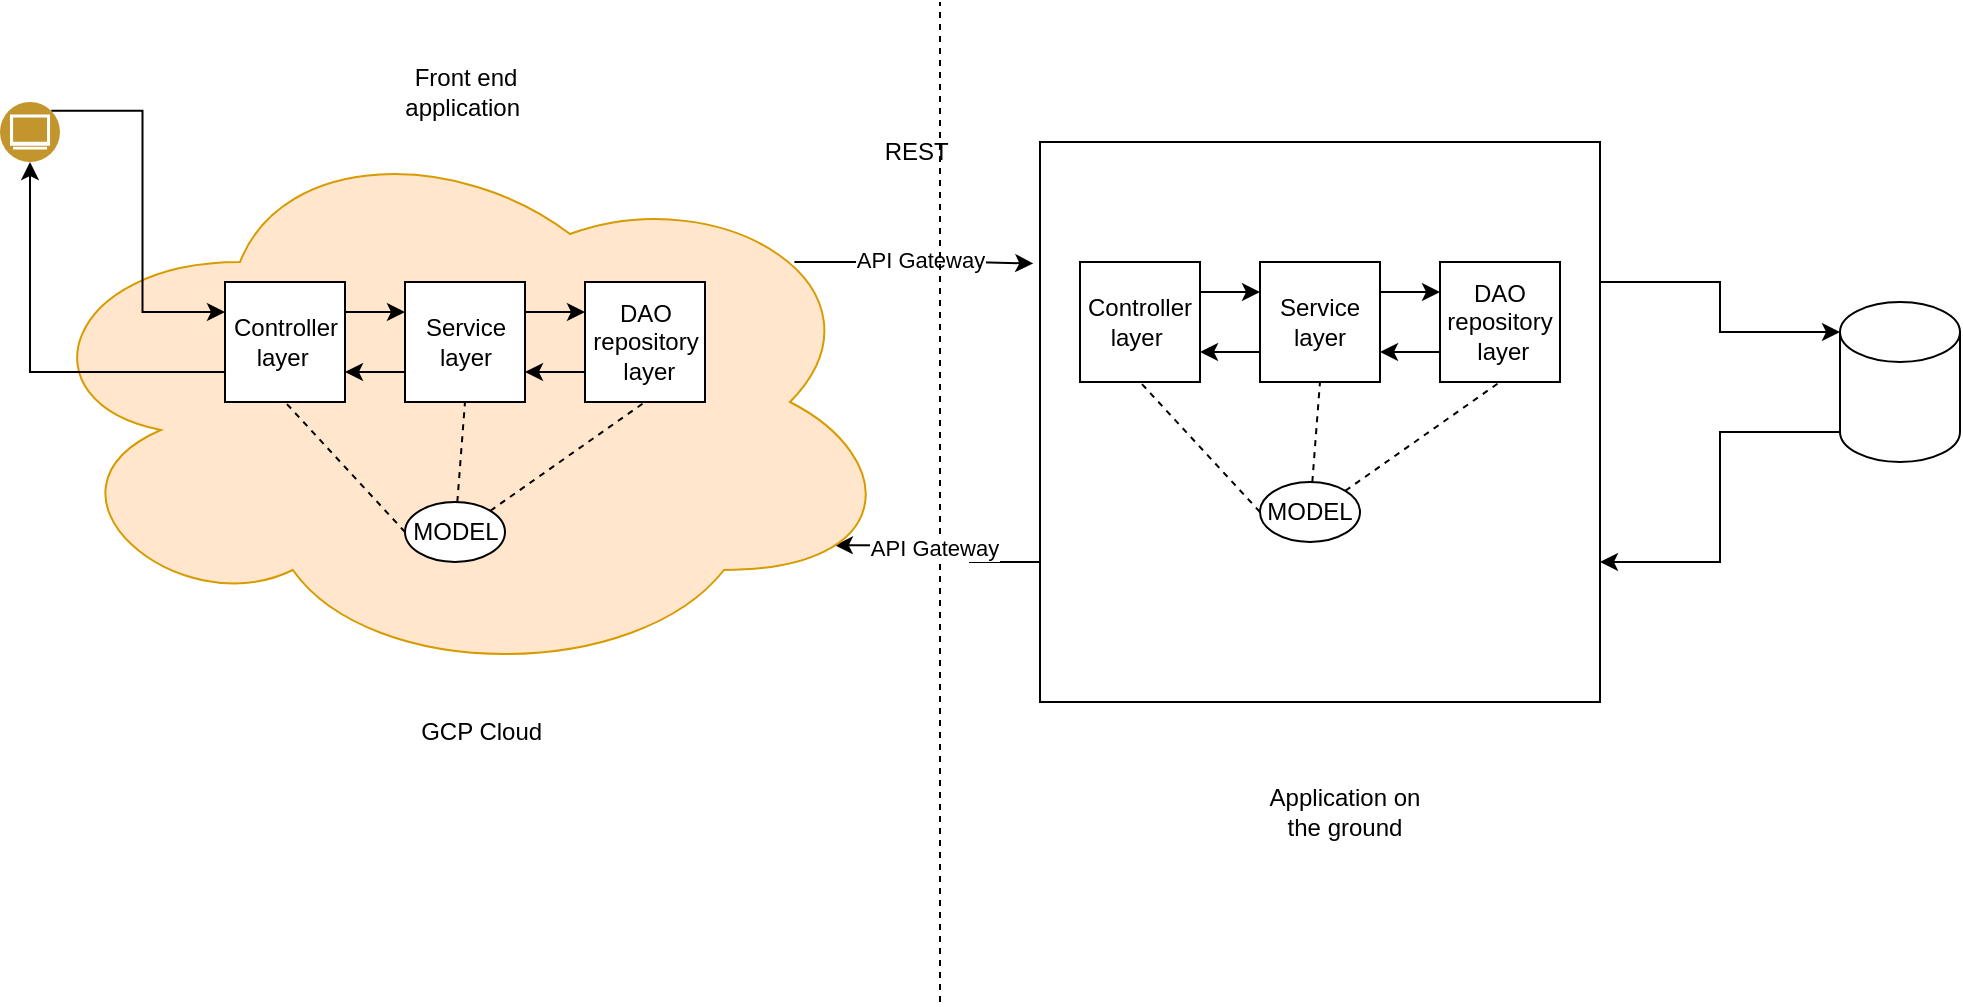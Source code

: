 <mxfile version="17.1.2" type="github">
  <diagram id="pyGAeGKa17OCo6sZXO-b" name="Page-1">
    <mxGraphModel dx="1185" dy="635" grid="1" gridSize="10" guides="1" tooltips="1" connect="1" arrows="1" fold="1" page="1" pageScale="1" pageWidth="850" pageHeight="1100" math="0" shadow="0">
      <root>
        <mxCell id="0" />
        <mxCell id="1" parent="0" />
        <mxCell id="tk_SwDLR3K35nHoFqVDC-43" style="edgeStyle=orthogonalEdgeStyle;rounded=0;orthogonalLoop=1;jettySize=auto;html=1;exitX=1;exitY=0.25;exitDx=0;exitDy=0;entryX=0;entryY=0;entryDx=0;entryDy=15;entryPerimeter=0;" edge="1" parent="1" source="tk_SwDLR3K35nHoFqVDC-28" target="tk_SwDLR3K35nHoFqVDC-39">
          <mxGeometry relative="1" as="geometry" />
        </mxCell>
        <mxCell id="tk_SwDLR3K35nHoFqVDC-46" style="edgeStyle=orthogonalEdgeStyle;rounded=0;orthogonalLoop=1;jettySize=auto;html=1;exitX=0;exitY=0.75;exitDx=0;exitDy=0;entryX=0.926;entryY=0.756;entryDx=0;entryDy=0;entryPerimeter=0;" edge="1" parent="1" source="tk_SwDLR3K35nHoFqVDC-28" target="tk_SwDLR3K35nHoFqVDC-14">
          <mxGeometry relative="1" as="geometry" />
        </mxCell>
        <mxCell id="tk_SwDLR3K35nHoFqVDC-28" value="" style="whiteSpace=wrap;html=1;aspect=fixed;" vertex="1" parent="1">
          <mxGeometry x="530" y="80" width="280" height="280" as="geometry" />
        </mxCell>
        <mxCell id="tk_SwDLR3K35nHoFqVDC-45" style="edgeStyle=orthogonalEdgeStyle;rounded=0;orthogonalLoop=1;jettySize=auto;html=1;exitX=0.88;exitY=0.25;exitDx=0;exitDy=0;exitPerimeter=0;entryX=-0.012;entryY=0.217;entryDx=0;entryDy=0;entryPerimeter=0;" edge="1" parent="1" source="tk_SwDLR3K35nHoFqVDC-14" target="tk_SwDLR3K35nHoFqVDC-28">
          <mxGeometry relative="1" as="geometry" />
        </mxCell>
        <mxCell id="tk_SwDLR3K35nHoFqVDC-47" value="API Gateway" style="edgeLabel;html=1;align=center;verticalAlign=middle;resizable=0;points=[];" vertex="1" connectable="0" parent="tk_SwDLR3K35nHoFqVDC-45">
          <mxGeometry x="0.044" y="1" relative="1" as="geometry">
            <mxPoint as="offset" />
          </mxGeometry>
        </mxCell>
        <mxCell id="tk_SwDLR3K35nHoFqVDC-14" value="" style="ellipse;shape=cloud;whiteSpace=wrap;html=1;fillColor=#ffe6cc;strokeColor=#d79b00;" vertex="1" parent="1">
          <mxGeometry x="20" y="70" width="440" height="280" as="geometry" />
        </mxCell>
        <mxCell id="tk_SwDLR3K35nHoFqVDC-34" style="edgeStyle=orthogonalEdgeStyle;rounded=0;orthogonalLoop=1;jettySize=auto;html=1;exitX=1;exitY=0.25;exitDx=0;exitDy=0;entryX=0;entryY=0.25;entryDx=0;entryDy=0;" edge="1" parent="1" source="tk_SwDLR3K35nHoFqVDC-3" target="tk_SwDLR3K35nHoFqVDC-5">
          <mxGeometry relative="1" as="geometry" />
        </mxCell>
        <mxCell id="tk_SwDLR3K35nHoFqVDC-52" style="edgeStyle=orthogonalEdgeStyle;rounded=0;orthogonalLoop=1;jettySize=auto;html=1;exitX=0;exitY=0.75;exitDx=0;exitDy=0;entryX=0.5;entryY=1;entryDx=0;entryDy=0;" edge="1" parent="1" source="tk_SwDLR3K35nHoFqVDC-3" target="tk_SwDLR3K35nHoFqVDC-4">
          <mxGeometry relative="1" as="geometry" />
        </mxCell>
        <mxCell id="tk_SwDLR3K35nHoFqVDC-3" value="Controller&lt;br&gt;layer&amp;nbsp;" style="whiteSpace=wrap;html=1;aspect=fixed;" vertex="1" parent="1">
          <mxGeometry x="122.5" y="150" width="60" height="60" as="geometry" />
        </mxCell>
        <mxCell id="tk_SwDLR3K35nHoFqVDC-50" style="edgeStyle=orthogonalEdgeStyle;rounded=0;orthogonalLoop=1;jettySize=auto;html=1;exitX=1;exitY=0;exitDx=0;exitDy=0;entryX=0;entryY=0.25;entryDx=0;entryDy=0;" edge="1" parent="1" source="tk_SwDLR3K35nHoFqVDC-4" target="tk_SwDLR3K35nHoFqVDC-3">
          <mxGeometry relative="1" as="geometry" />
        </mxCell>
        <mxCell id="tk_SwDLR3K35nHoFqVDC-4" value="" style="aspect=fixed;perimeter=ellipsePerimeter;html=1;align=center;shadow=0;dashed=0;fontColor=#4277BB;labelBackgroundColor=#ffffff;fontSize=12;spacingTop=3;image;image=img/lib/ibm/users/browser.svg;" vertex="1" parent="1">
          <mxGeometry x="10" y="60" width="30" height="30" as="geometry" />
        </mxCell>
        <mxCell id="tk_SwDLR3K35nHoFqVDC-31" style="edgeStyle=orthogonalEdgeStyle;rounded=0;orthogonalLoop=1;jettySize=auto;html=1;exitX=0;exitY=0.75;exitDx=0;exitDy=0;entryX=1;entryY=0.75;entryDx=0;entryDy=0;" edge="1" parent="1" source="tk_SwDLR3K35nHoFqVDC-5" target="tk_SwDLR3K35nHoFqVDC-3">
          <mxGeometry relative="1" as="geometry" />
        </mxCell>
        <mxCell id="tk_SwDLR3K35nHoFqVDC-32" style="edgeStyle=orthogonalEdgeStyle;rounded=0;orthogonalLoop=1;jettySize=auto;html=1;exitX=1;exitY=0.25;exitDx=0;exitDy=0;entryX=0;entryY=0.25;entryDx=0;entryDy=0;" edge="1" parent="1" source="tk_SwDLR3K35nHoFqVDC-5" target="tk_SwDLR3K35nHoFqVDC-6">
          <mxGeometry relative="1" as="geometry" />
        </mxCell>
        <mxCell id="tk_SwDLR3K35nHoFqVDC-5" value="Service layer" style="whiteSpace=wrap;html=1;aspect=fixed;" vertex="1" parent="1">
          <mxGeometry x="212.5" y="150" width="60" height="60" as="geometry" />
        </mxCell>
        <mxCell id="tk_SwDLR3K35nHoFqVDC-33" style="edgeStyle=orthogonalEdgeStyle;rounded=0;orthogonalLoop=1;jettySize=auto;html=1;exitX=0;exitY=0.75;exitDx=0;exitDy=0;entryX=1;entryY=0.75;entryDx=0;entryDy=0;" edge="1" parent="1" source="tk_SwDLR3K35nHoFqVDC-6" target="tk_SwDLR3K35nHoFqVDC-5">
          <mxGeometry relative="1" as="geometry" />
        </mxCell>
        <mxCell id="tk_SwDLR3K35nHoFqVDC-6" value="DAO &lt;br&gt;repository&lt;br&gt;&amp;nbsp;layer" style="whiteSpace=wrap;html=1;aspect=fixed;" vertex="1" parent="1">
          <mxGeometry x="302.5" y="150" width="60" height="60" as="geometry" />
        </mxCell>
        <mxCell id="tk_SwDLR3K35nHoFqVDC-7" value="MODEL" style="ellipse;whiteSpace=wrap;html=1;" vertex="1" parent="1">
          <mxGeometry x="212.5" y="260" width="50" height="30" as="geometry" />
        </mxCell>
        <mxCell id="tk_SwDLR3K35nHoFqVDC-9" value="" style="endArrow=none;dashed=1;html=1;rounded=0;exitX=1;exitY=0;exitDx=0;exitDy=0;entryX=0.5;entryY=1;entryDx=0;entryDy=0;" edge="1" parent="1" source="tk_SwDLR3K35nHoFqVDC-7" target="tk_SwDLR3K35nHoFqVDC-6">
          <mxGeometry width="50" height="50" relative="1" as="geometry">
            <mxPoint x="282.5" y="270" as="sourcePoint" />
            <mxPoint x="332.5" y="220" as="targetPoint" />
          </mxGeometry>
        </mxCell>
        <mxCell id="tk_SwDLR3K35nHoFqVDC-10" value="" style="endArrow=none;dashed=1;html=1;rounded=0;entryX=0.5;entryY=1;entryDx=0;entryDy=0;" edge="1" parent="1" source="tk_SwDLR3K35nHoFqVDC-7" target="tk_SwDLR3K35nHoFqVDC-5">
          <mxGeometry width="50" height="50" relative="1" as="geometry">
            <mxPoint x="265.178" y="274.393" as="sourcePoint" />
            <mxPoint x="345" y="220" as="targetPoint" />
          </mxGeometry>
        </mxCell>
        <mxCell id="tk_SwDLR3K35nHoFqVDC-11" value="" style="endArrow=none;dashed=1;html=1;rounded=0;entryX=0.5;entryY=1;entryDx=0;entryDy=0;exitX=0;exitY=0.5;exitDx=0;exitDy=0;" edge="1" parent="1" source="tk_SwDLR3K35nHoFqVDC-7" target="tk_SwDLR3K35nHoFqVDC-3">
          <mxGeometry width="50" height="50" relative="1" as="geometry">
            <mxPoint x="248.653" y="270.016" as="sourcePoint" />
            <mxPoint x="252.5" y="220" as="targetPoint" />
          </mxGeometry>
        </mxCell>
        <mxCell id="tk_SwDLR3K35nHoFqVDC-12" value="Front end application&amp;nbsp;" style="text;html=1;strokeColor=none;fillColor=none;align=center;verticalAlign=middle;whiteSpace=wrap;rounded=0;" vertex="1" parent="1">
          <mxGeometry x="212.5" y="40" width="60" height="30" as="geometry" />
        </mxCell>
        <mxCell id="tk_SwDLR3K35nHoFqVDC-18" value="GCP Cloud&amp;nbsp;" style="text;html=1;strokeColor=none;fillColor=none;align=center;verticalAlign=middle;whiteSpace=wrap;rounded=0;" vertex="1" parent="1">
          <mxGeometry x="205" y="360" width="95" height="30" as="geometry" />
        </mxCell>
        <mxCell id="tk_SwDLR3K35nHoFqVDC-19" value="" style="endArrow=none;dashed=1;html=1;rounded=0;" edge="1" parent="1">
          <mxGeometry width="50" height="50" relative="1" as="geometry">
            <mxPoint x="480" y="510" as="sourcePoint" />
            <mxPoint x="480" y="10" as="targetPoint" />
          </mxGeometry>
        </mxCell>
        <mxCell id="tk_SwDLR3K35nHoFqVDC-48" value="API Gateway" style="edgeLabel;html=1;align=center;verticalAlign=middle;resizable=0;points=[];" vertex="1" connectable="0" parent="tk_SwDLR3K35nHoFqVDC-19">
          <mxGeometry x="-0.09" y="3" relative="1" as="geometry">
            <mxPoint as="offset" />
          </mxGeometry>
        </mxCell>
        <mxCell id="tk_SwDLR3K35nHoFqVDC-35" style="edgeStyle=orthogonalEdgeStyle;rounded=0;orthogonalLoop=1;jettySize=auto;html=1;exitX=1;exitY=0.25;exitDx=0;exitDy=0;entryX=0;entryY=0.25;entryDx=0;entryDy=0;" edge="1" parent="1" source="tk_SwDLR3K35nHoFqVDC-20" target="tk_SwDLR3K35nHoFqVDC-21">
          <mxGeometry relative="1" as="geometry" />
        </mxCell>
        <mxCell id="tk_SwDLR3K35nHoFqVDC-20" value="Controller&lt;br&gt;layer&amp;nbsp;" style="whiteSpace=wrap;html=1;aspect=fixed;" vertex="1" parent="1">
          <mxGeometry x="550" y="140" width="60" height="60" as="geometry" />
        </mxCell>
        <mxCell id="tk_SwDLR3K35nHoFqVDC-36" style="edgeStyle=orthogonalEdgeStyle;rounded=0;orthogonalLoop=1;jettySize=auto;html=1;exitX=0;exitY=0.75;exitDx=0;exitDy=0;entryX=1;entryY=0.75;entryDx=0;entryDy=0;" edge="1" parent="1" source="tk_SwDLR3K35nHoFqVDC-21" target="tk_SwDLR3K35nHoFqVDC-20">
          <mxGeometry relative="1" as="geometry" />
        </mxCell>
        <mxCell id="tk_SwDLR3K35nHoFqVDC-37" style="edgeStyle=orthogonalEdgeStyle;rounded=0;orthogonalLoop=1;jettySize=auto;html=1;exitX=1;exitY=0.25;exitDx=0;exitDy=0;entryX=0;entryY=0.25;entryDx=0;entryDy=0;" edge="1" parent="1" source="tk_SwDLR3K35nHoFqVDC-21" target="tk_SwDLR3K35nHoFqVDC-22">
          <mxGeometry relative="1" as="geometry" />
        </mxCell>
        <mxCell id="tk_SwDLR3K35nHoFqVDC-21" value="Service layer" style="whiteSpace=wrap;html=1;aspect=fixed;" vertex="1" parent="1">
          <mxGeometry x="640" y="140" width="60" height="60" as="geometry" />
        </mxCell>
        <mxCell id="tk_SwDLR3K35nHoFqVDC-38" style="edgeStyle=orthogonalEdgeStyle;rounded=0;orthogonalLoop=1;jettySize=auto;html=1;exitX=0;exitY=0.75;exitDx=0;exitDy=0;entryX=1;entryY=0.75;entryDx=0;entryDy=0;" edge="1" parent="1" source="tk_SwDLR3K35nHoFqVDC-22" target="tk_SwDLR3K35nHoFqVDC-21">
          <mxGeometry relative="1" as="geometry" />
        </mxCell>
        <mxCell id="tk_SwDLR3K35nHoFqVDC-22" value="DAO &lt;br&gt;repository&lt;br&gt;&amp;nbsp;layer" style="whiteSpace=wrap;html=1;aspect=fixed;" vertex="1" parent="1">
          <mxGeometry x="730" y="140" width="60" height="60" as="geometry" />
        </mxCell>
        <mxCell id="tk_SwDLR3K35nHoFqVDC-23" value="MODEL" style="ellipse;whiteSpace=wrap;html=1;" vertex="1" parent="1">
          <mxGeometry x="640" y="250" width="50" height="30" as="geometry" />
        </mxCell>
        <mxCell id="tk_SwDLR3K35nHoFqVDC-24" value="" style="endArrow=none;dashed=1;html=1;rounded=0;exitX=1;exitY=0;exitDx=0;exitDy=0;entryX=0.5;entryY=1;entryDx=0;entryDy=0;" edge="1" parent="1" source="tk_SwDLR3K35nHoFqVDC-23" target="tk_SwDLR3K35nHoFqVDC-22">
          <mxGeometry width="50" height="50" relative="1" as="geometry">
            <mxPoint x="710" y="260" as="sourcePoint" />
            <mxPoint x="760" y="210" as="targetPoint" />
          </mxGeometry>
        </mxCell>
        <mxCell id="tk_SwDLR3K35nHoFqVDC-25" value="" style="endArrow=none;dashed=1;html=1;rounded=0;entryX=0.5;entryY=1;entryDx=0;entryDy=0;" edge="1" parent="1" source="tk_SwDLR3K35nHoFqVDC-23" target="tk_SwDLR3K35nHoFqVDC-21">
          <mxGeometry width="50" height="50" relative="1" as="geometry">
            <mxPoint x="692.678" y="264.393" as="sourcePoint" />
            <mxPoint x="772.5" y="210" as="targetPoint" />
          </mxGeometry>
        </mxCell>
        <mxCell id="tk_SwDLR3K35nHoFqVDC-26" value="" style="endArrow=none;dashed=1;html=1;rounded=0;entryX=0.5;entryY=1;entryDx=0;entryDy=0;exitX=0;exitY=0.5;exitDx=0;exitDy=0;" edge="1" parent="1" source="tk_SwDLR3K35nHoFqVDC-23" target="tk_SwDLR3K35nHoFqVDC-20">
          <mxGeometry width="50" height="50" relative="1" as="geometry">
            <mxPoint x="676.153" y="260.016" as="sourcePoint" />
            <mxPoint x="680" y="210" as="targetPoint" />
          </mxGeometry>
        </mxCell>
        <mxCell id="tk_SwDLR3K35nHoFqVDC-29" value="Application on the ground" style="text;html=1;strokeColor=none;fillColor=none;align=center;verticalAlign=middle;whiteSpace=wrap;rounded=0;" vertex="1" parent="1">
          <mxGeometry x="635" y="400" width="95" height="30" as="geometry" />
        </mxCell>
        <mxCell id="tk_SwDLR3K35nHoFqVDC-44" style="edgeStyle=orthogonalEdgeStyle;rounded=0;orthogonalLoop=1;jettySize=auto;html=1;exitX=0;exitY=1;exitDx=0;exitDy=-15;exitPerimeter=0;entryX=1;entryY=0.75;entryDx=0;entryDy=0;" edge="1" parent="1" source="tk_SwDLR3K35nHoFqVDC-39" target="tk_SwDLR3K35nHoFqVDC-28">
          <mxGeometry relative="1" as="geometry" />
        </mxCell>
        <mxCell id="tk_SwDLR3K35nHoFqVDC-39" value="" style="shape=cylinder3;whiteSpace=wrap;html=1;boundedLbl=1;backgroundOutline=1;size=15;" vertex="1" parent="1">
          <mxGeometry x="930" y="160" width="60" height="80" as="geometry" />
        </mxCell>
        <mxCell id="tk_SwDLR3K35nHoFqVDC-53" value="REST&amp;nbsp;" style="text;html=1;strokeColor=none;fillColor=none;align=center;verticalAlign=middle;whiteSpace=wrap;rounded=0;" vertex="1" parent="1">
          <mxGeometry x="440" y="70" width="60" height="30" as="geometry" />
        </mxCell>
      </root>
    </mxGraphModel>
  </diagram>
</mxfile>
